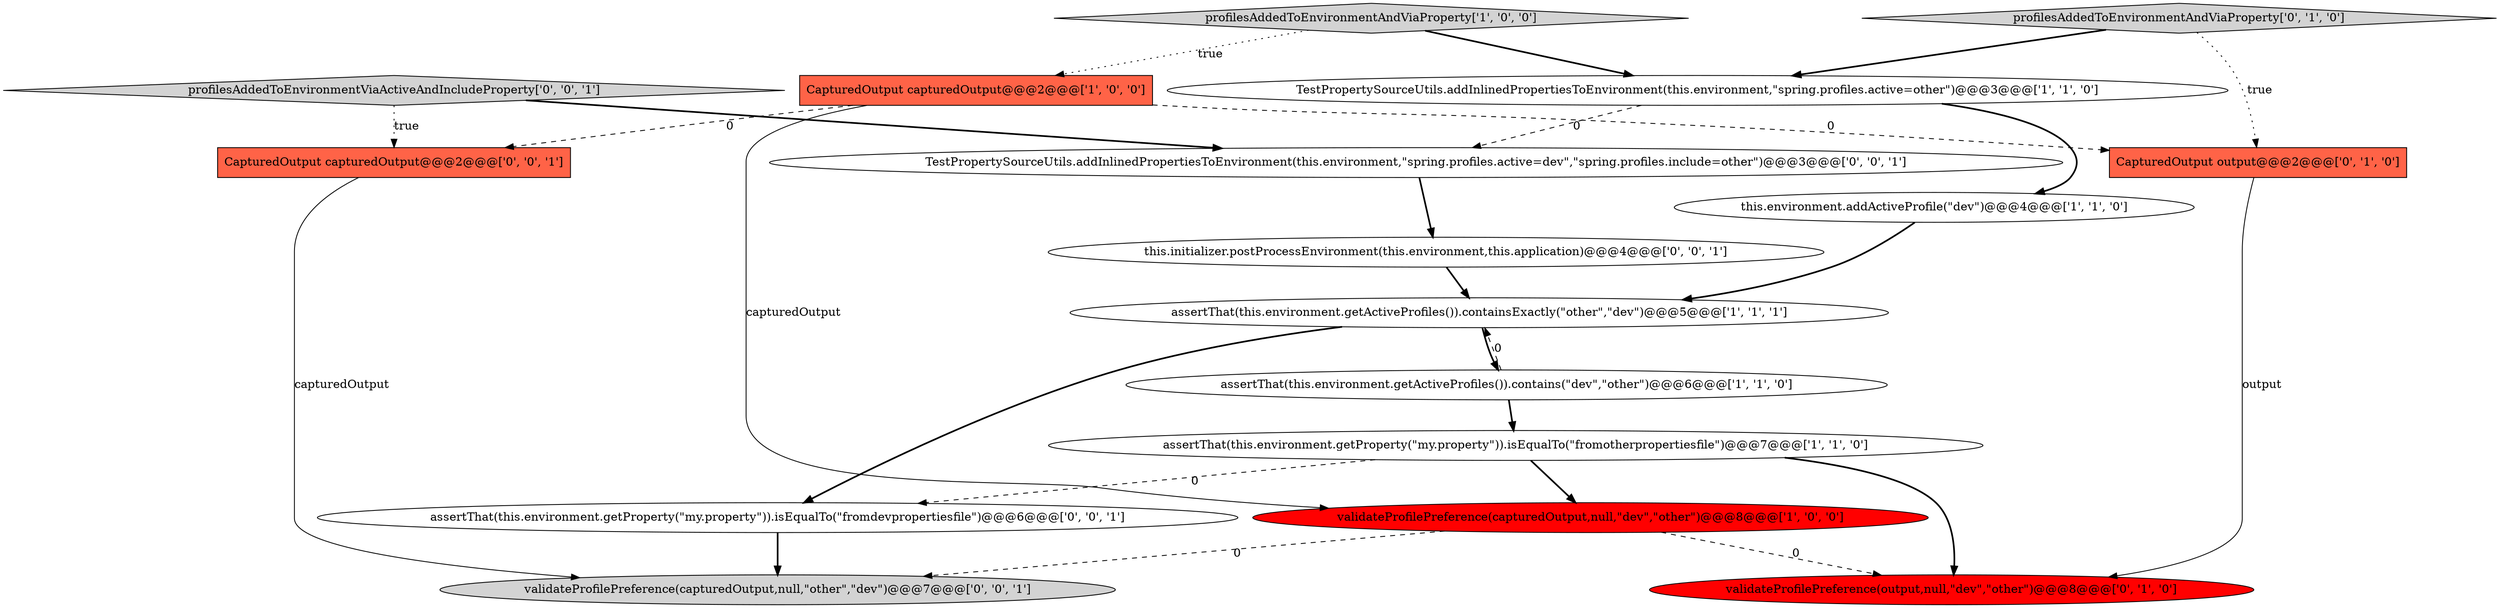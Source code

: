 digraph {
16 [style = filled, label = "TestPropertySourceUtils.addInlinedPropertiesToEnvironment(this.environment,\"spring.profiles.active=dev\",\"spring.profiles.include=other\")@@@3@@@['0', '0', '1']", fillcolor = white, shape = ellipse image = "AAA0AAABBB3BBB"];
2 [style = filled, label = "assertThat(this.environment.getActiveProfiles()).contains(\"dev\",\"other\")@@@6@@@['1', '1', '0']", fillcolor = white, shape = ellipse image = "AAA0AAABBB1BBB"];
11 [style = filled, label = "this.initializer.postProcessEnvironment(this.environment,this.application)@@@4@@@['0', '0', '1']", fillcolor = white, shape = ellipse image = "AAA0AAABBB3BBB"];
13 [style = filled, label = "assertThat(this.environment.getProperty(\"my.property\")).isEqualTo(\"fromdevpropertiesfile\")@@@6@@@['0', '0', '1']", fillcolor = white, shape = ellipse image = "AAA0AAABBB3BBB"];
9 [style = filled, label = "CapturedOutput output@@@2@@@['0', '1', '0']", fillcolor = tomato, shape = box image = "AAA1AAABBB2BBB"];
0 [style = filled, label = "TestPropertySourceUtils.addInlinedPropertiesToEnvironment(this.environment,\"spring.profiles.active=other\")@@@3@@@['1', '1', '0']", fillcolor = white, shape = ellipse image = "AAA0AAABBB1BBB"];
6 [style = filled, label = "assertThat(this.environment.getActiveProfiles()).containsExactly(\"other\",\"dev\")@@@5@@@['1', '1', '1']", fillcolor = white, shape = ellipse image = "AAA0AAABBB1BBB"];
4 [style = filled, label = "this.environment.addActiveProfile(\"dev\")@@@4@@@['1', '1', '0']", fillcolor = white, shape = ellipse image = "AAA0AAABBB1BBB"];
8 [style = filled, label = "profilesAddedToEnvironmentAndViaProperty['0', '1', '0']", fillcolor = lightgray, shape = diamond image = "AAA0AAABBB2BBB"];
12 [style = filled, label = "validateProfilePreference(capturedOutput,null,\"other\",\"dev\")@@@7@@@['0', '0', '1']", fillcolor = lightgray, shape = ellipse image = "AAA0AAABBB3BBB"];
3 [style = filled, label = "CapturedOutput capturedOutput@@@2@@@['1', '0', '0']", fillcolor = tomato, shape = box image = "AAA1AAABBB1BBB"];
7 [style = filled, label = "assertThat(this.environment.getProperty(\"my.property\")).isEqualTo(\"fromotherpropertiesfile\")@@@7@@@['1', '1', '0']", fillcolor = white, shape = ellipse image = "AAA0AAABBB1BBB"];
15 [style = filled, label = "profilesAddedToEnvironmentViaActiveAndIncludeProperty['0', '0', '1']", fillcolor = lightgray, shape = diamond image = "AAA0AAABBB3BBB"];
5 [style = filled, label = "validateProfilePreference(capturedOutput,null,\"dev\",\"other\")@@@8@@@['1', '0', '0']", fillcolor = red, shape = ellipse image = "AAA1AAABBB1BBB"];
14 [style = filled, label = "CapturedOutput capturedOutput@@@2@@@['0', '0', '1']", fillcolor = tomato, shape = box image = "AAA0AAABBB3BBB"];
10 [style = filled, label = "validateProfilePreference(output,null,\"dev\",\"other\")@@@8@@@['0', '1', '0']", fillcolor = red, shape = ellipse image = "AAA1AAABBB2BBB"];
1 [style = filled, label = "profilesAddedToEnvironmentAndViaProperty['1', '0', '0']", fillcolor = lightgray, shape = diamond image = "AAA0AAABBB1BBB"];
14->12 [style = solid, label="capturedOutput"];
5->12 [style = dashed, label="0"];
16->11 [style = bold, label=""];
4->6 [style = bold, label=""];
7->10 [style = bold, label=""];
11->6 [style = bold, label=""];
0->16 [style = dashed, label="0"];
1->0 [style = bold, label=""];
15->14 [style = dotted, label="true"];
15->16 [style = bold, label=""];
1->3 [style = dotted, label="true"];
6->2 [style = bold, label=""];
8->0 [style = bold, label=""];
7->5 [style = bold, label=""];
13->12 [style = bold, label=""];
5->10 [style = dashed, label="0"];
3->9 [style = dashed, label="0"];
0->4 [style = bold, label=""];
6->13 [style = bold, label=""];
7->13 [style = dashed, label="0"];
2->6 [style = dashed, label="0"];
3->5 [style = solid, label="capturedOutput"];
9->10 [style = solid, label="output"];
8->9 [style = dotted, label="true"];
2->7 [style = bold, label=""];
3->14 [style = dashed, label="0"];
}
